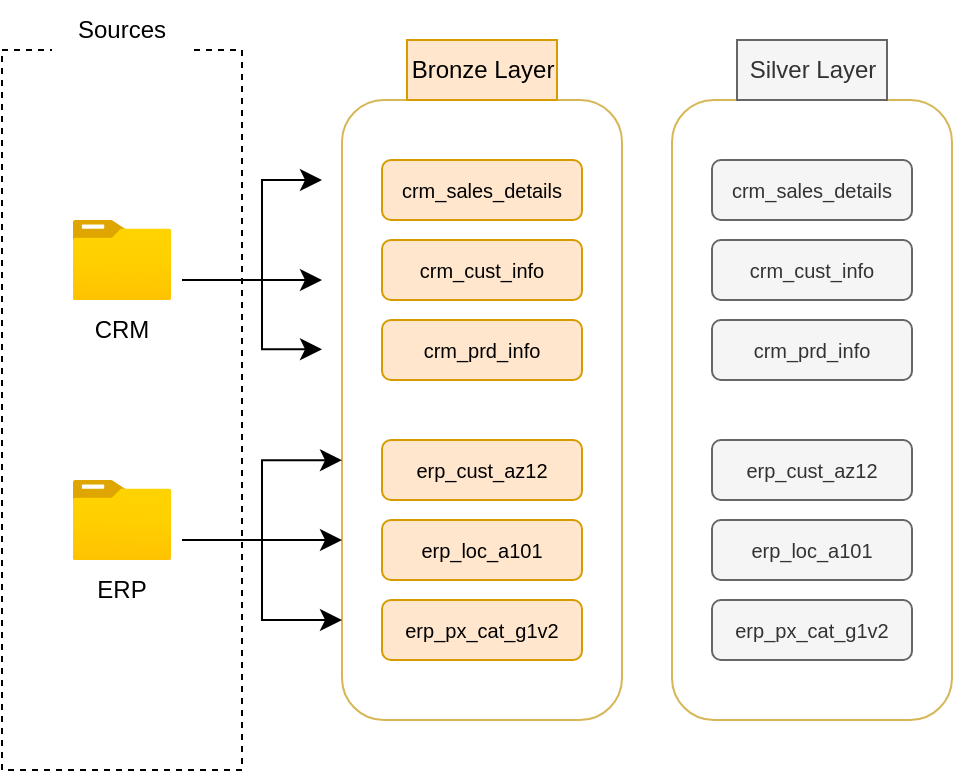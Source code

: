 <mxfile version="26.2.9">
  <diagram name="Page-1" id="2l1_2B0iwLR3p8ndjshJ">
    <mxGraphModel dx="948" dy="652" grid="1" gridSize="10" guides="1" tooltips="1" connect="1" arrows="1" fold="1" page="1" pageScale="1" pageWidth="850" pageHeight="1100" background="none" math="0" shadow="0">
      <root>
        <mxCell id="0" />
        <mxCell id="1" parent="0" />
        <mxCell id="mJuBikWvwrhdQ-Whxb6D-2" value="" style="rounded=0;whiteSpace=wrap;html=1;fillColor=none;dashed=1;" parent="1" vertex="1">
          <mxGeometry x="20" y="45" width="120" height="360" as="geometry" />
        </mxCell>
        <mxCell id="mJuBikWvwrhdQ-Whxb6D-3" value="Sources" style="rounded=0;fontColor=default;whiteSpace=wrap;html=1;strokeColor=none;" parent="1" vertex="1">
          <mxGeometry x="45" y="20" width="70" height="30" as="geometry" />
        </mxCell>
        <mxCell id="mJuBikWvwrhdQ-Whxb6D-4" value="" style="image;aspect=fixed;html=1;points=[];align=center;fontSize=12;image=img/lib/azure2/general/Folder_Blank.svg;" parent="1" vertex="1">
          <mxGeometry x="55.35" y="130" width="49.29" height="40" as="geometry" />
        </mxCell>
        <mxCell id="mJuBikWvwrhdQ-Whxb6D-5" value="" style="image;aspect=fixed;html=1;points=[];align=center;fontSize=12;image=img/lib/azure2/general/Folder_Blank.svg;" parent="1" vertex="1">
          <mxGeometry x="55.35" y="260" width="49.29" height="40" as="geometry" />
        </mxCell>
        <mxCell id="mJuBikWvwrhdQ-Whxb6D-6" value="CRM" style="rounded=0;fontColor=default;whiteSpace=wrap;html=1;strokeColor=none;" parent="1" vertex="1">
          <mxGeometry x="45" y="170" width="70" height="30" as="geometry" />
        </mxCell>
        <mxCell id="mJuBikWvwrhdQ-Whxb6D-7" value="ERP" style="rounded=0;fontColor=default;whiteSpace=wrap;html=1;strokeColor=none;" parent="1" vertex="1">
          <mxGeometry x="45" y="300" width="70" height="30" as="geometry" />
        </mxCell>
        <mxCell id="mJuBikWvwrhdQ-Whxb6D-8" value="" style="rounded=1;whiteSpace=wrap;html=1;fillColor=none;strokeColor=#d6b656;" parent="1" vertex="1">
          <mxGeometry x="190" y="70" width="140" height="310" as="geometry" />
        </mxCell>
        <mxCell id="mJuBikWvwrhdQ-Whxb6D-9" value="Bronze Layer" style="rounded=0;whiteSpace=wrap;html=1;strokeColor=#d79b00;fillColor=#ffe6cc;" parent="1" vertex="1">
          <mxGeometry x="222.5" y="40" width="75" height="30" as="geometry" />
        </mxCell>
        <mxCell id="mJuBikWvwrhdQ-Whxb6D-10" value="crm_sales_details" style="rounded=1;whiteSpace=wrap;html=1;fillColor=#ffe6cc;strokeColor=#d79b00;fontSize=10;" parent="1" vertex="1">
          <mxGeometry x="210" y="100" width="100" height="30" as="geometry" />
        </mxCell>
        <mxCell id="mJuBikWvwrhdQ-Whxb6D-11" value="crm_cust_info" style="rounded=1;whiteSpace=wrap;html=1;fillColor=#ffe6cc;strokeColor=#d79b00;fontSize=10;" parent="1" vertex="1">
          <mxGeometry x="210" y="140" width="100" height="30" as="geometry" />
        </mxCell>
        <mxCell id="mJuBikWvwrhdQ-Whxb6D-12" value="crm_prd_info" style="rounded=1;whiteSpace=wrap;html=1;fillColor=#ffe6cc;strokeColor=#d79b00;fontSize=10;" parent="1" vertex="1">
          <mxGeometry x="210" y="180" width="100" height="30" as="geometry" />
        </mxCell>
        <mxCell id="mJuBikWvwrhdQ-Whxb6D-13" value="erp_cust_az12" style="rounded=1;whiteSpace=wrap;html=1;fillColor=#ffe6cc;strokeColor=#d79b00;fontSize=10;" parent="1" vertex="1">
          <mxGeometry x="210" y="240" width="100" height="30" as="geometry" />
        </mxCell>
        <mxCell id="mJuBikWvwrhdQ-Whxb6D-14" value="erp_loc_a101" style="rounded=1;whiteSpace=wrap;html=1;fillColor=#ffe6cc;strokeColor=#d79b00;fontSize=10;" parent="1" vertex="1">
          <mxGeometry x="210" y="280" width="100" height="30" as="geometry" />
        </mxCell>
        <mxCell id="mJuBikWvwrhdQ-Whxb6D-15" value="erp_px_cat_g1v2" style="rounded=1;whiteSpace=wrap;html=1;fillColor=#ffe6cc;strokeColor=#d79b00;fontSize=10;" parent="1" vertex="1">
          <mxGeometry x="210" y="320" width="100" height="30" as="geometry" />
        </mxCell>
        <mxCell id="mJuBikWvwrhdQ-Whxb6D-16" value="" style="edgeStyle=elbowEdgeStyle;elbow=horizontal;endArrow=classic;html=1;curved=0;rounded=0;endSize=8;startSize=8;" parent="1" edge="1">
          <mxGeometry width="50" height="50" relative="1" as="geometry">
            <mxPoint x="150" y="160" as="sourcePoint" />
            <mxPoint x="180" y="194.66" as="targetPoint" />
            <Array as="points">
              <mxPoint x="150" y="180" />
            </Array>
          </mxGeometry>
        </mxCell>
        <mxCell id="mJuBikWvwrhdQ-Whxb6D-17" value="" style="edgeStyle=elbowEdgeStyle;elbow=horizontal;endArrow=classic;html=1;curved=0;rounded=0;endSize=8;startSize=8;" parent="1" edge="1">
          <mxGeometry width="50" height="50" relative="1" as="geometry">
            <mxPoint x="110" y="160" as="sourcePoint" />
            <mxPoint x="180" y="110" as="targetPoint" />
            <Array as="points">
              <mxPoint x="150" y="140" />
            </Array>
          </mxGeometry>
        </mxCell>
        <mxCell id="mJuBikWvwrhdQ-Whxb6D-18" value="" style="edgeStyle=elbowEdgeStyle;elbow=horizontal;endArrow=classic;html=1;curved=0;rounded=0;endSize=8;startSize=8;" parent="1" source="mJuBikWvwrhdQ-Whxb6D-2" edge="1">
          <mxGeometry width="50" height="50" relative="1" as="geometry">
            <mxPoint x="100" y="180" as="sourcePoint" />
            <mxPoint x="180" y="160" as="targetPoint" />
            <Array as="points">
              <mxPoint x="160" y="160" />
            </Array>
          </mxGeometry>
        </mxCell>
        <mxCell id="mJuBikWvwrhdQ-Whxb6D-19" value="" style="edgeStyle=elbowEdgeStyle;elbow=horizontal;endArrow=classic;html=1;curved=0;rounded=0;endSize=8;startSize=8;entryX=0;entryY=0.581;entryDx=0;entryDy=0;entryPerimeter=0;" parent="1" target="mJuBikWvwrhdQ-Whxb6D-8" edge="1">
          <mxGeometry width="50" height="50" relative="1" as="geometry">
            <mxPoint x="110" y="290" as="sourcePoint" />
            <mxPoint x="160" y="240" as="targetPoint" />
          </mxGeometry>
        </mxCell>
        <mxCell id="mJuBikWvwrhdQ-Whxb6D-20" value="" style="edgeStyle=segmentEdgeStyle;endArrow=classic;html=1;curved=0;rounded=0;endSize=8;startSize=8;" parent="1" target="mJuBikWvwrhdQ-Whxb6D-8" edge="1">
          <mxGeometry width="50" height="50" relative="1" as="geometry">
            <mxPoint x="110" y="290" as="sourcePoint" />
            <mxPoint x="150" y="350" as="targetPoint" />
          </mxGeometry>
        </mxCell>
        <mxCell id="mJuBikWvwrhdQ-Whxb6D-21" value="" style="edgeStyle=elbowEdgeStyle;elbow=horizontal;endArrow=classic;html=1;curved=0;rounded=0;endSize=8;startSize=8;" parent="1" edge="1">
          <mxGeometry width="50" height="50" relative="1" as="geometry">
            <mxPoint x="150" y="290" as="sourcePoint" />
            <mxPoint x="190" y="330" as="targetPoint" />
            <Array as="points">
              <mxPoint x="150" y="310" />
            </Array>
          </mxGeometry>
        </mxCell>
        <mxCell id="CkMgCC47kW4L7O7TYzsK-2" value="" style="rounded=1;whiteSpace=wrap;html=1;fillColor=none;strokeColor=#d6b656;" vertex="1" parent="1">
          <mxGeometry x="355" y="70" width="140" height="310" as="geometry" />
        </mxCell>
        <mxCell id="CkMgCC47kW4L7O7TYzsK-3" value="Silver Layer" style="rounded=0;whiteSpace=wrap;html=1;strokeColor=#666666;fillColor=#f5f5f5;fontColor=#333333;" vertex="1" parent="1">
          <mxGeometry x="387.5" y="40" width="75" height="30" as="geometry" />
        </mxCell>
        <mxCell id="CkMgCC47kW4L7O7TYzsK-4" value="crm_sales_details" style="rounded=1;whiteSpace=wrap;html=1;fillColor=#f5f5f5;strokeColor=#666666;fontSize=10;fontColor=#333333;" vertex="1" parent="1">
          <mxGeometry x="375" y="100" width="100" height="30" as="geometry" />
        </mxCell>
        <mxCell id="CkMgCC47kW4L7O7TYzsK-5" value="crm_cust_info" style="rounded=1;whiteSpace=wrap;html=1;fillColor=#f5f5f5;strokeColor=#666666;fontSize=10;fontColor=#333333;" vertex="1" parent="1">
          <mxGeometry x="375" y="140" width="100" height="30" as="geometry" />
        </mxCell>
        <mxCell id="CkMgCC47kW4L7O7TYzsK-6" value="crm_prd_info" style="rounded=1;whiteSpace=wrap;html=1;fillColor=#f5f5f5;strokeColor=#666666;fontSize=10;fontColor=#333333;" vertex="1" parent="1">
          <mxGeometry x="375" y="180" width="100" height="30" as="geometry" />
        </mxCell>
        <mxCell id="CkMgCC47kW4L7O7TYzsK-7" value="erp_cust_az12" style="rounded=1;whiteSpace=wrap;html=1;fillColor=#f5f5f5;strokeColor=#666666;fontSize=10;fontColor=#333333;" vertex="1" parent="1">
          <mxGeometry x="375" y="240" width="100" height="30" as="geometry" />
        </mxCell>
        <mxCell id="CkMgCC47kW4L7O7TYzsK-8" value="erp_loc_a101" style="rounded=1;whiteSpace=wrap;html=1;fillColor=#f5f5f5;strokeColor=#666666;fontSize=10;fontColor=#333333;" vertex="1" parent="1">
          <mxGeometry x="375" y="280" width="100" height="30" as="geometry" />
        </mxCell>
        <mxCell id="CkMgCC47kW4L7O7TYzsK-9" value="erp_px_cat_g1v2" style="rounded=1;whiteSpace=wrap;html=1;fillColor=#f5f5f5;strokeColor=#666666;fontSize=10;fontColor=#333333;" vertex="1" parent="1">
          <mxGeometry x="375" y="320" width="100" height="30" as="geometry" />
        </mxCell>
      </root>
    </mxGraphModel>
  </diagram>
</mxfile>
